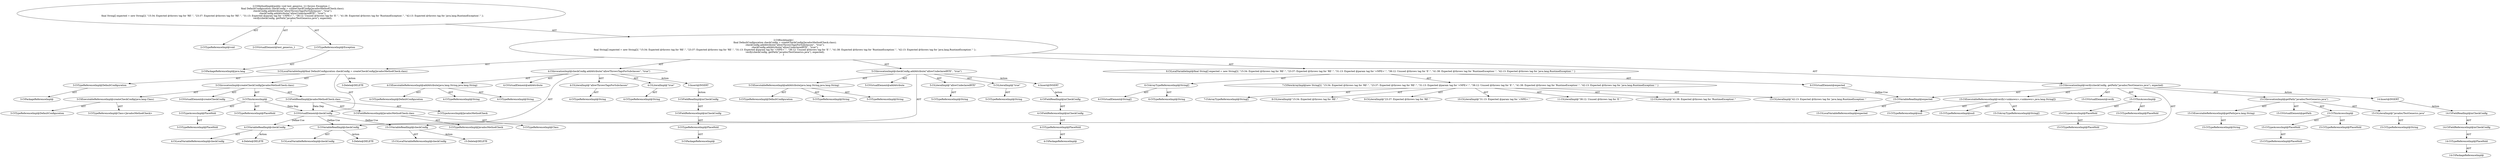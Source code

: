 digraph "test_generics_1#?" {
0 [label="2:CtTypeReferenceImpl@void" shape=ellipse]
1 [label="2:CtVirtualElement@test_generics_1" shape=ellipse]
2 [label="2:CtTypeReferenceImpl@Exception" shape=ellipse]
3 [label="2:CtPackageReferenceImpl@java.lang" shape=ellipse]
4 [label="3:CtTypeReferenceImpl@DefaultConfiguration" shape=ellipse]
5 [label="3:CtPackageReferenceImpl@" shape=ellipse]
6 [label="3:CtExecutableReferenceImpl@createCheckConfig(java.lang.Class)" shape=ellipse]
7 [label="3:CtTypeReferenceImpl@DefaultConfiguration" shape=ellipse]
8 [label="3:CtTypeReferenceImpl@Class<JavadocMethodCheck>" shape=ellipse]
9 [label="3:CtVirtualElement@createCheckConfig" shape=ellipse]
10 [label="3:CtTypeAccessImpl@PlaceHold" shape=ellipse]
11 [label="3:CtTypeReferenceImpl@PlaceHold" shape=ellipse]
12 [label="3:CtThisAccessImpl@" shape=ellipse]
13 [label="3:CtTypeReferenceImpl@PlaceHold" shape=ellipse]
14 [label="3:CtFieldReferenceImpl@JavadocMethodCheck.class" shape=ellipse]
15 [label="3:CtTypeReferenceImpl@JavadocMethodCheck" shape=ellipse]
16 [label="3:CtTypeReferenceImpl@Class" shape=ellipse]
17 [label="3:CtFieldReadImpl@JavadocMethodCheck.class" shape=ellipse]
18 [label="3:CtTypeAccessImpl@JavadocMethodCheck" shape=ellipse]
19 [label="3:CtInvocationImpl@createCheckConfig(JavadocMethodCheck.class)" shape=ellipse]
20 [label="3:CtVirtualElement@checkConfig" shape=ellipse]
21 [label="3:CtLocalVariableImpl@final DefaultConfiguration checkConfig = createCheckConfig(JavadocMethodCheck.class)" shape=ellipse]
22 [label="4:CtExecutableReferenceImpl@addAttribute(java.lang.String,java.lang.String)" shape=ellipse]
23 [label="4:CtTypeReferenceImpl@DefaultConfiguration" shape=ellipse]
24 [label="4:CtTypeReferenceImpl@String" shape=ellipse]
25 [label="4:CtTypeReferenceImpl@String" shape=ellipse]
26 [label="4:CtVirtualElement@addAttribute" shape=ellipse]
27 [label="4:CtVariableReadImpl@checkConfig" shape=ellipse]
28 [label="4:CtLocalVariableReferenceImpl@checkConfig" shape=ellipse]
29 [label="4:CtLiteralImpl@\"allowThrowsTagsForSubclasses\"" shape=ellipse]
30 [label="4:CtTypeReferenceImpl@String" shape=ellipse]
31 [label="4:CtLiteralImpl@\"true\"" shape=ellipse]
32 [label="4:CtTypeReferenceImpl@String" shape=ellipse]
33 [label="4:CtInvocationImpl@checkConfig.addAttribute(\"allowThrowsTagsForSubclasses\", \"true\")" shape=ellipse]
34 [label="5:CtExecutableReferenceImpl@addAttribute(java.lang.String,java.lang.String)" shape=ellipse]
35 [label="5:CtTypeReferenceImpl@DefaultConfiguration" shape=ellipse]
36 [label="5:CtTypeReferenceImpl@String" shape=ellipse]
37 [label="5:CtTypeReferenceImpl@String" shape=ellipse]
38 [label="5:CtVirtualElement@addAttribute" shape=ellipse]
39 [label="5:CtVariableReadImpl@checkConfig" shape=ellipse]
40 [label="5:CtLocalVariableReferenceImpl@checkConfig" shape=ellipse]
41 [label="5:CtLiteralImpl@\"allowUndeclaredRTE\"" shape=ellipse]
42 [label="5:CtTypeReferenceImpl@String" shape=ellipse]
43 [label="5:CtLiteralImpl@\"true\"" shape=ellipse]
44 [label="5:CtTypeReferenceImpl@String" shape=ellipse]
45 [label="5:CtInvocationImpl@checkConfig.addAttribute(\"allowUndeclaredRTE\", \"true\")" shape=ellipse]
46 [label="6:CtVirtualElement@String[]" shape=ellipse]
47 [label="6:CtArrayTypeReferenceImpl@String[]" shape=ellipse]
48 [label="6:CtTypeReferenceImpl@String" shape=ellipse]
49 [label="7:CtNewArrayImpl@new String[]\{ \"15:34: Expected @throws tag for 'RE'.\", \"23:37: Expected @throws tag for 'RE'.\", \"31:13: Expected @param tag for '<NPE>'.\", \"38:12: Unused @throws tag for 'E'.\", \"41:38: Expected @throws tag for 'RuntimeException'.\", \"42:13: Expected @throws tag for 'java.lang.RuntimeException'.\" \}" shape=ellipse]
50 [label="7:CtArrayTypeReferenceImpl@String[]" shape=ellipse]
51 [label="8:CtLiteralImpl@\"15:34: Expected @throws tag for 'RE'.\"" shape=ellipse]
52 [label="9:CtLiteralImpl@\"23:37: Expected @throws tag for 'RE'.\"" shape=ellipse]
53 [label="10:CtLiteralImpl@\"31:13: Expected @param tag for '<NPE>'.\"" shape=ellipse]
54 [label="11:CtLiteralImpl@\"38:12: Unused @throws tag for 'E'.\"" shape=ellipse]
55 [label="12:CtLiteralImpl@\"41:38: Expected @throws tag for 'RuntimeException'.\"" shape=ellipse]
56 [label="13:CtLiteralImpl@\"42:13: Expected @throws tag for 'java.lang.RuntimeException'.\"" shape=ellipse]
57 [label="6:CtVirtualElement@expected" shape=ellipse]
58 [label="6:CtLocalVariableImpl@final String[] expected = new String[]\{ \"15:34: Expected @throws tag for 'RE'.\", \"23:37: Expected @throws tag for 'RE'.\", \"31:13: Expected @param tag for '<NPE>'.\", \"38:12: Unused @throws tag for 'E'.\", \"41:38: Expected @throws tag for 'RuntimeException'.\", \"42:13: Expected @throws tag for 'java.lang.RuntimeException'.\" \}" shape=ellipse]
59 [label="15:CtExecutableReferenceImpl@verify(<unknown>,<unknown>,java.lang.String[])" shape=ellipse]
60 [label="15:CtTypeReferenceImpl@null" shape=ellipse]
61 [label="15:CtTypeReferenceImpl@null" shape=ellipse]
62 [label="15:CtArrayTypeReferenceImpl@String[]" shape=ellipse]
63 [label="15:CtVirtualElement@verify" shape=ellipse]
64 [label="15:CtTypeAccessImpl@PlaceHold" shape=ellipse]
65 [label="15:CtTypeReferenceImpl@PlaceHold" shape=ellipse]
66 [label="15:CtThisAccessImpl@" shape=ellipse]
67 [label="15:CtTypeReferenceImpl@PlaceHold" shape=ellipse]
68 [label="15:CtVariableReadImpl@checkConfig" shape=ellipse]
69 [label="15:CtLocalVariableReferenceImpl@checkConfig" shape=ellipse]
70 [label="15:CtExecutableReferenceImpl@getPath(java.lang.String)" shape=ellipse]
71 [label="15:CtTypeReferenceImpl@String" shape=ellipse]
72 [label="15:CtVirtualElement@getPath" shape=ellipse]
73 [label="15:CtTypeAccessImpl@PlaceHold" shape=ellipse]
74 [label="15:CtTypeReferenceImpl@PlaceHold" shape=ellipse]
75 [label="15:CtThisAccessImpl@" shape=ellipse]
76 [label="15:CtTypeReferenceImpl@PlaceHold" shape=ellipse]
77 [label="15:CtLiteralImpl@\"javadoc/TestGenerics.java\"" shape=ellipse]
78 [label="15:CtTypeReferenceImpl@String" shape=ellipse]
79 [label="15:CtInvocationImpl@getPath(\"javadoc/TestGenerics.java\")" shape=ellipse]
80 [label="15:CtVariableReadImpl@expected" shape=ellipse]
81 [label="15:CtLocalVariableReferenceImpl@expected" shape=ellipse]
82 [label="15:CtInvocationImpl@verify(checkConfig, getPath(\"javadoc/TestGenerics.java\"), expected)" shape=ellipse]
83 [label="2:CtBlockImpl@\{
    final DefaultConfiguration checkConfig = createCheckConfig(JavadocMethodCheck.class);
    checkConfig.addAttribute(\"allowThrowsTagsForSubclasses\", \"true\");
    checkConfig.addAttribute(\"allowUndeclaredRTE\", \"true\");
    final String[] expected = new String[]\{ \"15:34: Expected @throws tag for 'RE'.\", \"23:37: Expected @throws tag for 'RE'.\", \"31:13: Expected @param tag for '<NPE>'.\", \"38:12: Unused @throws tag for 'E'.\", \"41:38: Expected @throws tag for 'RuntimeException'.\", \"42:13: Expected @throws tag for 'java.lang.RuntimeException'.\" \};
    verify(checkConfig, getPath(\"javadoc/TestGenerics.java\"), expected);
\}" shape=ellipse]
84 [label="2:CtMethodImpl@public void test_generics_1() throws Exception \{
    final DefaultConfiguration checkConfig = createCheckConfig(JavadocMethodCheck.class);
    checkConfig.addAttribute(\"allowThrowsTagsForSubclasses\", \"true\");
    checkConfig.addAttribute(\"allowUndeclaredRTE\", \"true\");
    final String[] expected = new String[]\{ \"15:34: Expected @throws tag for 'RE'.\", \"23:37: Expected @throws tag for 'RE'.\", \"31:13: Expected @param tag for '<NPE>'.\", \"38:12: Unused @throws tag for 'E'.\", \"41:38: Expected @throws tag for 'RuntimeException'.\", \"42:13: Expected @throws tag for 'java.lang.RuntimeException'.\" \};
    verify(checkConfig, getPath(\"javadoc/TestGenerics.java\"), expected);
\}" shape=ellipse]
85 [label="3:Delete@DELETE" shape=ellipse]
86 [label="4:Delete@DELETE" shape=ellipse]
87 [label="5:Delete@DELETE" shape=ellipse]
88 [label="15:Delete@DELETE" shape=ellipse]
89 [label="3:Insert@INSERT" shape=ellipse]
90 [label="3:CtPackageReferenceImpl@" shape=ellipse]
91 [label="3:CtTypeReferenceImpl@PlaceHold" shape=ellipse]
92 [label="3:CtFieldReferenceImpl@mCheckConfig" shape=ellipse]
93 [label="3:CtFieldReadImpl@mCheckConfig" shape=ellipse]
94 [label="4:Insert@INSERT" shape=ellipse]
95 [label="4:CtPackageReferenceImpl@" shape=ellipse]
96 [label="4:CtTypeReferenceImpl@PlaceHold" shape=ellipse]
97 [label="4:CtFieldReferenceImpl@mCheckConfig" shape=ellipse]
98 [label="4:CtFieldReadImpl@mCheckConfig" shape=ellipse]
99 [label="14:Insert@INSERT" shape=ellipse]
100 [label="14:CtPackageReferenceImpl@" shape=ellipse]
101 [label="14:CtTypeReferenceImpl@PlaceHold" shape=ellipse]
102 [label="14:CtFieldReferenceImpl@mCheckConfig" shape=ellipse]
103 [label="14:CtFieldReadImpl@mCheckConfig" shape=ellipse]
2 -> 3 [label="AST"];
4 -> 5 [label="AST"];
6 -> 7 [label="AST"];
6 -> 8 [label="AST"];
10 -> 11 [label="AST"];
12 -> 13 [label="AST"];
12 -> 10 [label="AST"];
12 -> 20 [label="Data Dep"];
14 -> 15 [label="AST"];
14 -> 16 [label="AST"];
17 -> 18 [label="AST"];
17 -> 14 [label="AST"];
17 -> 20 [label="Data Dep"];
19 -> 9 [label="AST"];
19 -> 12 [label="AST"];
19 -> 6 [label="AST"];
19 -> 17 [label="AST"];
20 -> 27 [label="Define-Use"];
20 -> 39 [label="Define-Use"];
20 -> 68 [label="Define-Use"];
21 -> 20 [label="AST"];
21 -> 4 [label="AST"];
21 -> 19 [label="AST"];
21 -> 85 [label="Action"];
22 -> 23 [label="AST"];
22 -> 24 [label="AST"];
22 -> 25 [label="AST"];
27 -> 28 [label="AST"];
27 -> 86 [label="Action"];
29 -> 30 [label="AST"];
31 -> 32 [label="AST"];
33 -> 26 [label="AST"];
33 -> 27 [label="AST"];
33 -> 22 [label="AST"];
33 -> 29 [label="AST"];
33 -> 31 [label="AST"];
33 -> 89 [label="Action"];
34 -> 35 [label="AST"];
34 -> 36 [label="AST"];
34 -> 37 [label="AST"];
39 -> 40 [label="AST"];
39 -> 87 [label="Action"];
41 -> 42 [label="AST"];
43 -> 44 [label="AST"];
45 -> 38 [label="AST"];
45 -> 39 [label="AST"];
45 -> 34 [label="AST"];
45 -> 41 [label="AST"];
45 -> 43 [label="AST"];
45 -> 94 [label="Action"];
47 -> 46 [label="AST"];
47 -> 48 [label="AST"];
49 -> 50 [label="AST"];
49 -> 51 [label="AST"];
49 -> 52 [label="AST"];
49 -> 53 [label="AST"];
49 -> 54 [label="AST"];
49 -> 55 [label="AST"];
49 -> 56 [label="AST"];
57 -> 80 [label="Define-Use"];
58 -> 57 [label="AST"];
58 -> 47 [label="AST"];
58 -> 49 [label="AST"];
59 -> 60 [label="AST"];
59 -> 61 [label="AST"];
59 -> 62 [label="AST"];
64 -> 65 [label="AST"];
66 -> 67 [label="AST"];
66 -> 64 [label="AST"];
68 -> 69 [label="AST"];
68 -> 88 [label="Action"];
70 -> 71 [label="AST"];
73 -> 74 [label="AST"];
75 -> 76 [label="AST"];
75 -> 73 [label="AST"];
77 -> 78 [label="AST"];
79 -> 72 [label="AST"];
79 -> 75 [label="AST"];
79 -> 70 [label="AST"];
79 -> 77 [label="AST"];
80 -> 81 [label="AST"];
82 -> 63 [label="AST"];
82 -> 66 [label="AST"];
82 -> 59 [label="AST"];
82 -> 68 [label="AST"];
82 -> 79 [label="AST"];
82 -> 80 [label="AST"];
82 -> 99 [label="Action"];
83 -> 21 [label="AST"];
83 -> 33 [label="AST"];
83 -> 45 [label="AST"];
83 -> 58 [label="AST"];
83 -> 82 [label="AST"];
84 -> 1 [label="AST"];
84 -> 0 [label="AST"];
84 -> 2 [label="AST"];
84 -> 83 [label="AST"];
89 -> 93 [label="Action"];
91 -> 90 [label="AST"];
92 -> 91 [label="AST"];
93 -> 92 [label="AST"];
94 -> 98 [label="Action"];
96 -> 95 [label="AST"];
97 -> 96 [label="AST"];
98 -> 97 [label="AST"];
99 -> 103 [label="Action"];
101 -> 100 [label="AST"];
102 -> 101 [label="AST"];
103 -> 102 [label="AST"];
}